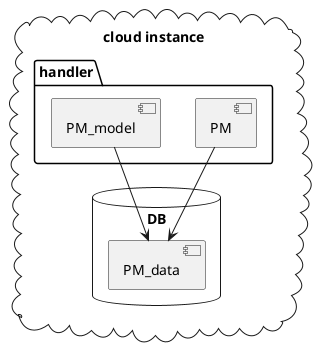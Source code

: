@startuml

cloud "cloud instance" {
package "handler" {
    [PM]
    [PM_model]
}

database "DB" {
    [PM_data]
}

[PM] --> [PM_data]
[PM_model] --> [PM_data]

}

@enduml